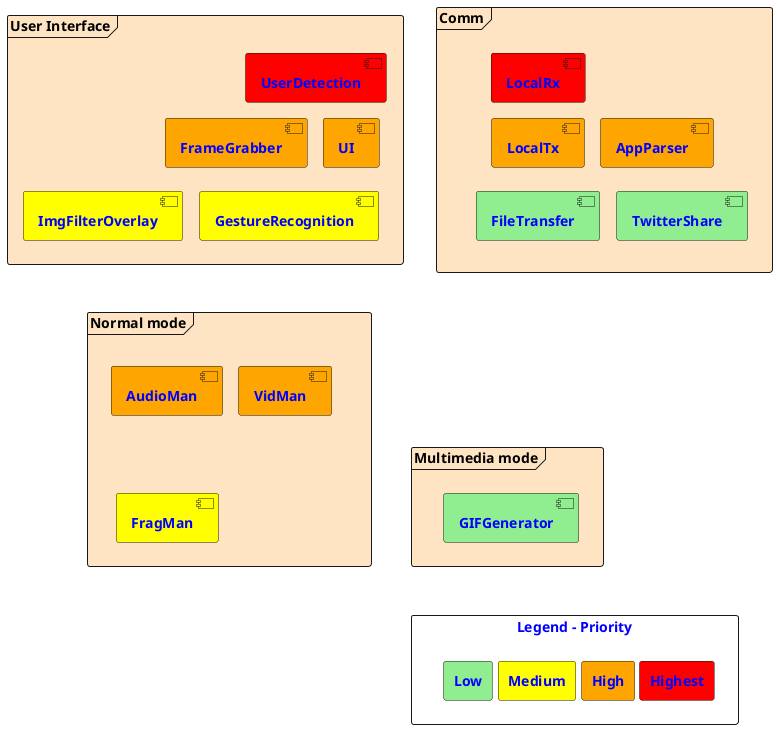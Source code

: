 @startuml
''left to right direction
skinparam fixCircleLabelOverlapping true
'' src: https://www.augmentedmind.de/2021/01/17/plantuml-layout-tutorial-styles/
''skinparam nodesep x (where x is an integer > 0) will increase the horizontal margin
''skinparam ranksep x affects the vertical margin
''With skinparam padding x (x also being an integer > 0) you will increase the padding of every kind of element, so use it carefully, with small values.
skinparam nodesep 5
skinparam ranksep 5
skinparam padding 0.1

<style>
 ' scope to sequenceDiagram elements
 ' scope to actor elements
   component {
       FontColor Blue
       FontStyle bold
   }
   rectangle {
       FontColor Blue
       FontStyle bold
   }
</style>

'' colors
''!$highest = darkred
''!$high = %lighten($highest, 40)
''!$medium = %lighten($highest, 80)
''!$low = %lighten($highest, 120)
!$highest = red
!$high = "#orange"
!$medium = "#yellow"
!$low = "#lightgreen"

'' participants definition

  frame "Comm" as LCM #bisque{
  [LocalRx] as LCR #$highest
  together {
  [LocalTx] as LCT $high
  [AppParser] as AP $high
  }
  together {
  [FileTransfer] as FT $low
  [TwitterShare] as TS $low
  }
  }
  frame "User Interface" as USIN #bisque{
  [UserDetection] as UD #$highest
  together {
  [UI] as UI $high
  [FrameGrabber] as FG $high
  }
  together {
  ''[FaceDetection] as FD $medium 
  '' ImgFilterOverlay encapsulates face detection
  [GestureRecognition] as GRE $medium
  [ImgFilterOverlay] as IFO $medium
  }
  }
  frame "Normal mode" as NMM #bisque{
  together {
  [VidMan] as VIDM $high
  [AudioMan] as AUDM $high
  }
  [FragMan] as FRAGM $medium
  }
  frame "Multimedia mode" as MMM #bisque{
  [GIFGenerator] as GIFG $low
  }
  
  rectangle "Legend - Priority" as PRIO{
  rectangle "Highest" as P0 #$highest
  rectangle "High" as P1 $high
  rectangle "Medium" as P2 $medium
  rectangle "Low" as P3 $low
  }
'' ------------------------------

'' ------------ INTERACTIONS
'' (with hidden links)
'' UI
 UD-[hidden]d-UI
 UI-[hidden]l-FG
 ''FG-[hidden]d-FD
 FG-[hidden]d-GRE
 GRE-[hidden]l-IFO
'' Normal mode
 VIDM-[hidden]l-AUDM
 AUDM-[hidden]d-FRAGM
'' Comm
 LCR-[hidden]d-LCT
 LCT-[hidden]l-AP
 LCT-[hidden]d-FT
 FT-[hidden]l-TS
'' Normal and Multimedia Mode
 UI-[hidden]u-LCM
 UI--[hidden]-NMM
 UI--[hidden]-MMM
 NMM-[hidden]-MMM
'' Legend
 MMM--[hidden]-PRIO
 P0-[hidden]l-P1
 P1-[hidden]l-P2
 P2-[hidden]l-P3

@enduml